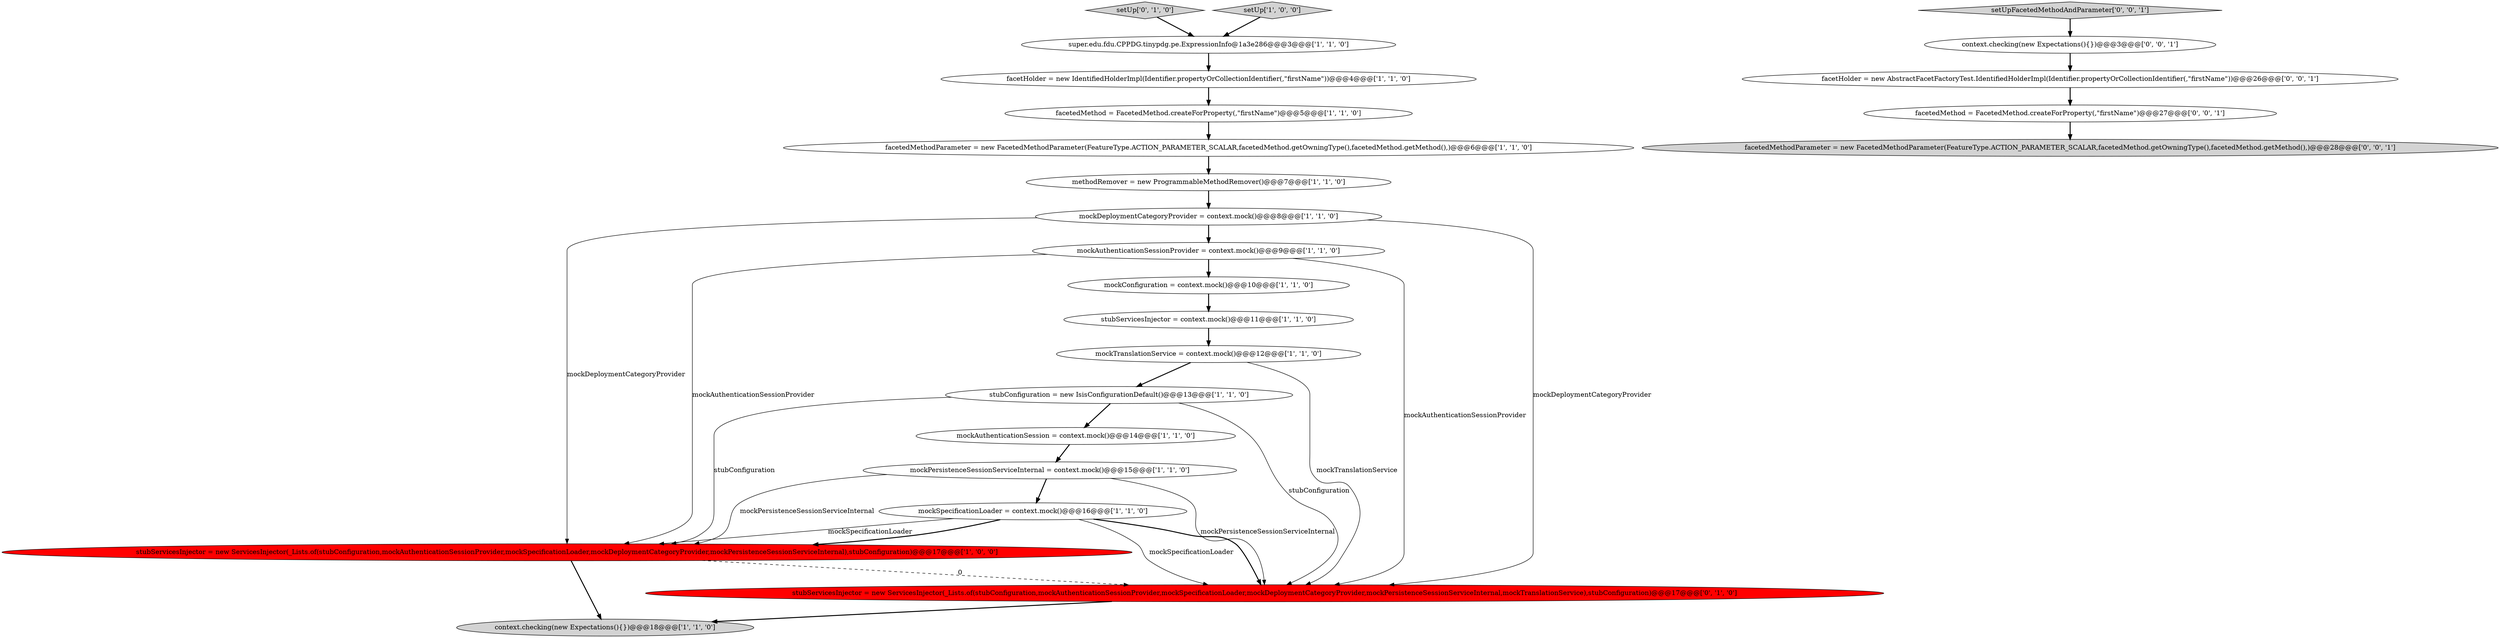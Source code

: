 digraph {
7 [style = filled, label = "mockConfiguration = context.mock()@@@10@@@['1', '1', '0']", fillcolor = white, shape = ellipse image = "AAA0AAABBB1BBB"];
8 [style = filled, label = "mockSpecificationLoader = context.mock()@@@16@@@['1', '1', '0']", fillcolor = white, shape = ellipse image = "AAA0AAABBB1BBB"];
5 [style = filled, label = "mockDeploymentCategoryProvider = context.mock()@@@8@@@['1', '1', '0']", fillcolor = white, shape = ellipse image = "AAA0AAABBB1BBB"];
3 [style = filled, label = "facetHolder = new IdentifiedHolderImpl(Identifier.propertyOrCollectionIdentifier(,\"firstName\"))@@@4@@@['1', '1', '0']", fillcolor = white, shape = ellipse image = "AAA0AAABBB1BBB"];
10 [style = filled, label = "context.checking(new Expectations(){})@@@18@@@['1', '1', '0']", fillcolor = lightgray, shape = ellipse image = "AAA0AAABBB1BBB"];
1 [style = filled, label = "mockAuthenticationSessionProvider = context.mock()@@@9@@@['1', '1', '0']", fillcolor = white, shape = ellipse image = "AAA0AAABBB1BBB"];
15 [style = filled, label = "methodRemover = new ProgrammableMethodRemover()@@@7@@@['1', '1', '0']", fillcolor = white, shape = ellipse image = "AAA0AAABBB1BBB"];
16 [style = filled, label = "facetedMethodParameter = new FacetedMethodParameter(FeatureType.ACTION_PARAMETER_SCALAR,facetedMethod.getOwningType(),facetedMethod.getMethod(),)@@@6@@@['1', '1', '0']", fillcolor = white, shape = ellipse image = "AAA0AAABBB1BBB"];
13 [style = filled, label = "stubConfiguration = new IsisConfigurationDefault()@@@13@@@['1', '1', '0']", fillcolor = white, shape = ellipse image = "AAA0AAABBB1BBB"];
14 [style = filled, label = "mockPersistenceSessionServiceInternal = context.mock()@@@15@@@['1', '1', '0']", fillcolor = white, shape = ellipse image = "AAA0AAABBB1BBB"];
6 [style = filled, label = "stubServicesInjector = context.mock()@@@11@@@['1', '1', '0']", fillcolor = white, shape = ellipse image = "AAA0AAABBB1BBB"];
11 [style = filled, label = "mockAuthenticationSession = context.mock()@@@14@@@['1', '1', '0']", fillcolor = white, shape = ellipse image = "AAA0AAABBB1BBB"];
17 [style = filled, label = "setUp['0', '1', '0']", fillcolor = lightgray, shape = diamond image = "AAA0AAABBB2BBB"];
19 [style = filled, label = "context.checking(new Expectations(){})@@@3@@@['0', '0', '1']", fillcolor = white, shape = ellipse image = "AAA0AAABBB3BBB"];
4 [style = filled, label = "setUp['1', '0', '0']", fillcolor = lightgray, shape = diamond image = "AAA0AAABBB1BBB"];
18 [style = filled, label = "stubServicesInjector = new ServicesInjector(_Lists.of(stubConfiguration,mockAuthenticationSessionProvider,mockSpecificationLoader,mockDeploymentCategoryProvider,mockPersistenceSessionServiceInternal,mockTranslationService),stubConfiguration)@@@17@@@['0', '1', '0']", fillcolor = red, shape = ellipse image = "AAA1AAABBB2BBB"];
23 [style = filled, label = "setUpFacetedMethodAndParameter['0', '0', '1']", fillcolor = lightgray, shape = diamond image = "AAA0AAABBB3BBB"];
22 [style = filled, label = "facetedMethod = FacetedMethod.createForProperty(,\"firstName\")@@@27@@@['0', '0', '1']", fillcolor = white, shape = ellipse image = "AAA0AAABBB3BBB"];
2 [style = filled, label = "mockTranslationService = context.mock()@@@12@@@['1', '1', '0']", fillcolor = white, shape = ellipse image = "AAA0AAABBB1BBB"];
21 [style = filled, label = "facetedMethodParameter = new FacetedMethodParameter(FeatureType.ACTION_PARAMETER_SCALAR,facetedMethod.getOwningType(),facetedMethod.getMethod(),)@@@28@@@['0', '0', '1']", fillcolor = lightgray, shape = ellipse image = "AAA0AAABBB3BBB"];
0 [style = filled, label = "super.edu.fdu.CPPDG.tinypdg.pe.ExpressionInfo@1a3e286@@@3@@@['1', '1', '0']", fillcolor = white, shape = ellipse image = "AAA0AAABBB1BBB"];
12 [style = filled, label = "facetedMethod = FacetedMethod.createForProperty(,\"firstName\")@@@5@@@['1', '1', '0']", fillcolor = white, shape = ellipse image = "AAA0AAABBB1BBB"];
20 [style = filled, label = "facetHolder = new AbstractFacetFactoryTest.IdentifiedHolderImpl(Identifier.propertyOrCollectionIdentifier(,\"firstName\"))@@@26@@@['0', '0', '1']", fillcolor = white, shape = ellipse image = "AAA0AAABBB3BBB"];
9 [style = filled, label = "stubServicesInjector = new ServicesInjector(_Lists.of(stubConfiguration,mockAuthenticationSessionProvider,mockSpecificationLoader,mockDeploymentCategoryProvider,mockPersistenceSessionServiceInternal),stubConfiguration)@@@17@@@['1', '0', '0']", fillcolor = red, shape = ellipse image = "AAA1AAABBB1BBB"];
1->9 [style = solid, label="mockAuthenticationSessionProvider"];
0->3 [style = bold, label=""];
16->15 [style = bold, label=""];
11->14 [style = bold, label=""];
2->18 [style = solid, label="mockTranslationService"];
8->18 [style = bold, label=""];
9->18 [style = dashed, label="0"];
19->20 [style = bold, label=""];
22->21 [style = bold, label=""];
5->9 [style = solid, label="mockDeploymentCategoryProvider"];
12->16 [style = bold, label=""];
3->12 [style = bold, label=""];
9->10 [style = bold, label=""];
1->7 [style = bold, label=""];
13->11 [style = bold, label=""];
15->5 [style = bold, label=""];
5->18 [style = solid, label="mockDeploymentCategoryProvider"];
4->0 [style = bold, label=""];
20->22 [style = bold, label=""];
2->13 [style = bold, label=""];
6->2 [style = bold, label=""];
1->18 [style = solid, label="mockAuthenticationSessionProvider"];
14->9 [style = solid, label="mockPersistenceSessionServiceInternal"];
14->18 [style = solid, label="mockPersistenceSessionServiceInternal"];
5->1 [style = bold, label=""];
8->9 [style = solid, label="mockSpecificationLoader"];
17->0 [style = bold, label=""];
8->18 [style = solid, label="mockSpecificationLoader"];
18->10 [style = bold, label=""];
23->19 [style = bold, label=""];
7->6 [style = bold, label=""];
13->18 [style = solid, label="stubConfiguration"];
8->9 [style = bold, label=""];
14->8 [style = bold, label=""];
13->9 [style = solid, label="stubConfiguration"];
}
